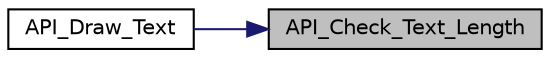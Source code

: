 digraph "API_Check_Text_Length"
{
 // LATEX_PDF_SIZE
  edge [fontname="Helvetica",fontsize="10",labelfontname="Helvetica",labelfontsize="10"];
  node [fontname="Helvetica",fontsize="10",shape=record];
  rankdir="RL";
  Node1 [label="API_Check_Text_Length",height=0.2,width=0.4,color="black", fillcolor="grey75", style="filled", fontcolor="black",tooltip="This function checks if the received string fits on the screen."];
  Node1 -> Node2 [dir="back",color="midnightblue",fontsize="10",style="solid"];
  Node2 [label="API_Draw_Text",height=0.2,width=0.4,color="black", fillcolor="white", style="filled",URL="$text_8h.html#a0e1cd4cbb56ac4ada26673d37b160eec",tooltip="This function draws a received string on the VGA screen."];
}
